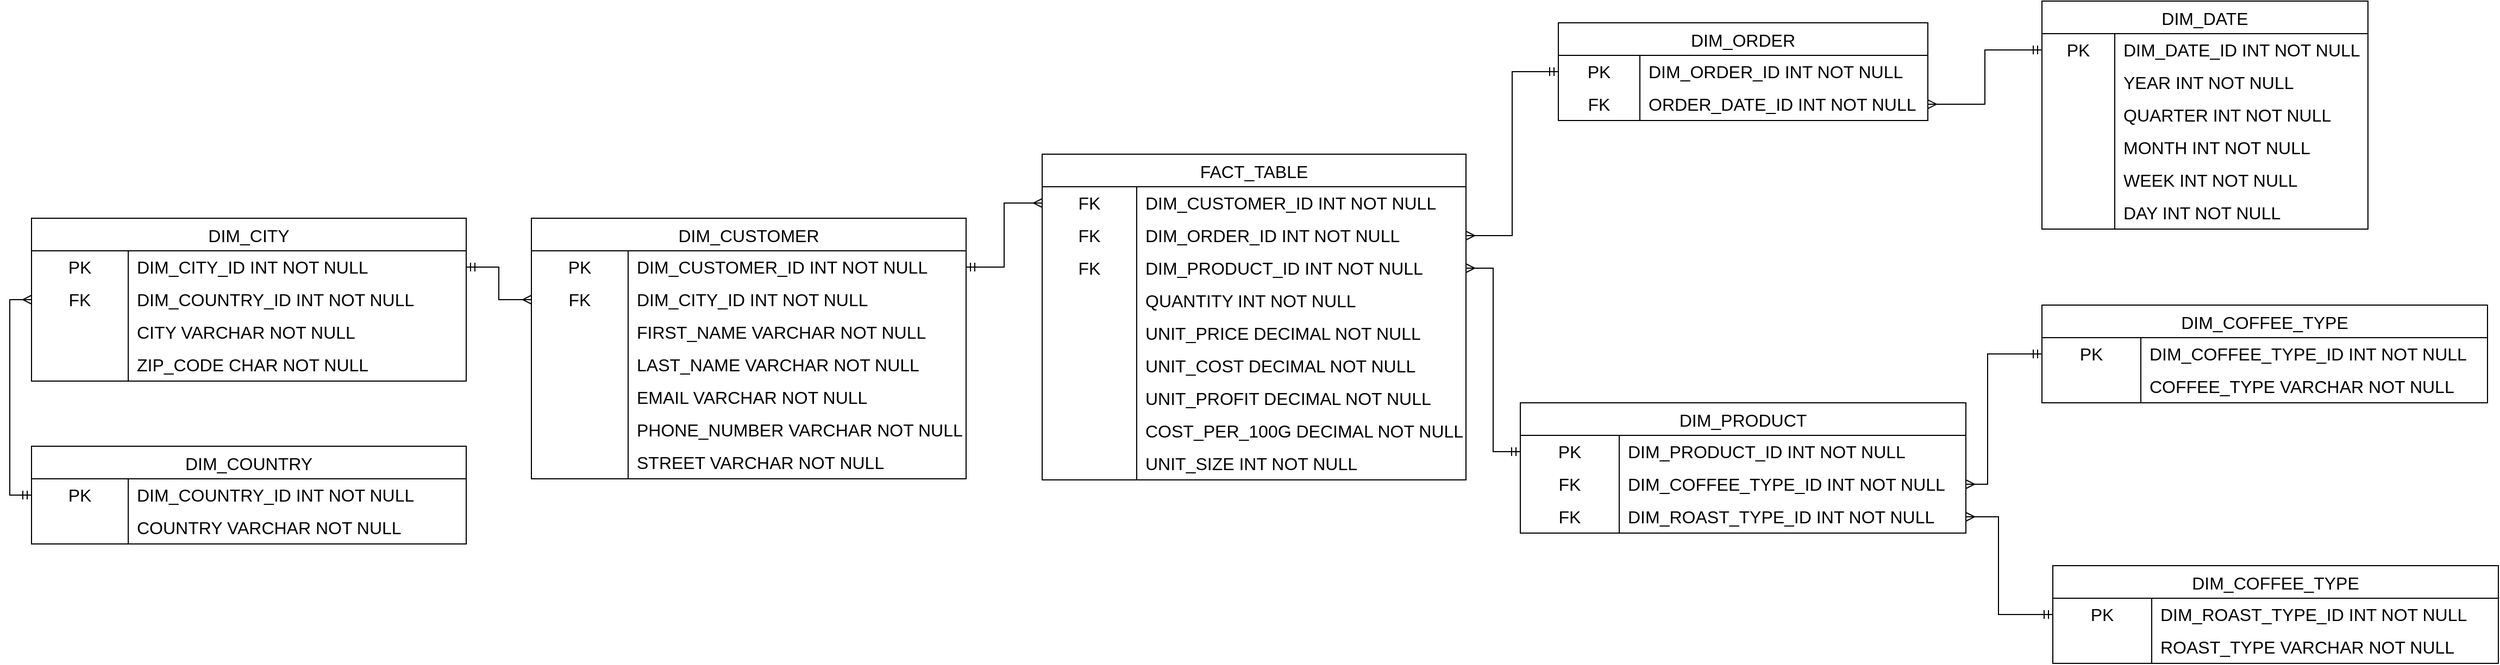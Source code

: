 <mxfile version="26.0.16">
  <diagram id="R2lEEEUBdFMjLlhIrx00" name="Page-1">
    <mxGraphModel dx="2876" dy="1171" grid="1" gridSize="10" guides="1" tooltips="1" connect="1" arrows="1" fold="1" page="1" pageScale="1" pageWidth="850" pageHeight="1100" math="0" shadow="0" extFonts="Permanent Marker^https://fonts.googleapis.com/css?family=Permanent+Marker">
      <root>
        <mxCell id="0" />
        <mxCell id="1" parent="0" />
        <mxCell id="qJ_-mEPs5X0DL_JbNhQ2-5" value="DIM_CUSTOMER" style="shape=table;startSize=30;container=1;collapsible=0;childLayout=tableLayout;fixedRows=1;rowLines=0;fontStyle=0;strokeColor=default;fontSize=16;" vertex="1" parent="1">
          <mxGeometry x="210" y="260" width="400" height="240" as="geometry" />
        </mxCell>
        <mxCell id="qJ_-mEPs5X0DL_JbNhQ2-6" value="" style="shape=tableRow;horizontal=0;startSize=0;swimlaneHead=0;swimlaneBody=0;top=0;left=0;bottom=0;right=0;collapsible=0;dropTarget=0;fillColor=none;points=[[0,0.5],[1,0.5]];portConstraint=eastwest;strokeColor=inherit;fontSize=16;" vertex="1" parent="qJ_-mEPs5X0DL_JbNhQ2-5">
          <mxGeometry y="30" width="400" height="30" as="geometry" />
        </mxCell>
        <mxCell id="qJ_-mEPs5X0DL_JbNhQ2-7" value="PK" style="shape=partialRectangle;html=1;whiteSpace=wrap;connectable=0;fillColor=none;top=0;left=0;bottom=0;right=0;overflow=hidden;pointerEvents=1;strokeColor=inherit;fontSize=16;" vertex="1" parent="qJ_-mEPs5X0DL_JbNhQ2-6">
          <mxGeometry width="89" height="30" as="geometry">
            <mxRectangle width="89" height="30" as="alternateBounds" />
          </mxGeometry>
        </mxCell>
        <mxCell id="qJ_-mEPs5X0DL_JbNhQ2-8" value="DIM_CUSTOMER_ID INT NOT NULL" style="shape=partialRectangle;html=1;whiteSpace=wrap;connectable=0;fillColor=none;top=0;left=0;bottom=0;right=0;align=left;spacingLeft=6;overflow=hidden;strokeColor=inherit;fontSize=16;" vertex="1" parent="qJ_-mEPs5X0DL_JbNhQ2-6">
          <mxGeometry x="89" width="311" height="30" as="geometry">
            <mxRectangle width="311" height="30" as="alternateBounds" />
          </mxGeometry>
        </mxCell>
        <mxCell id="qJ_-mEPs5X0DL_JbNhQ2-224" value="" style="shape=tableRow;horizontal=0;startSize=0;swimlaneHead=0;swimlaneBody=0;top=0;left=0;bottom=0;right=0;collapsible=0;dropTarget=0;fillColor=none;points=[[0,0.5],[1,0.5]];portConstraint=eastwest;strokeColor=inherit;fontSize=16;" vertex="1" parent="qJ_-mEPs5X0DL_JbNhQ2-5">
          <mxGeometry y="60" width="400" height="30" as="geometry" />
        </mxCell>
        <mxCell id="qJ_-mEPs5X0DL_JbNhQ2-225" value="FK" style="shape=partialRectangle;html=1;whiteSpace=wrap;connectable=0;fillColor=none;top=0;left=0;bottom=0;right=0;overflow=hidden;pointerEvents=1;strokeColor=inherit;fontSize=16;" vertex="1" parent="qJ_-mEPs5X0DL_JbNhQ2-224">
          <mxGeometry width="89" height="30" as="geometry">
            <mxRectangle width="89" height="30" as="alternateBounds" />
          </mxGeometry>
        </mxCell>
        <mxCell id="qJ_-mEPs5X0DL_JbNhQ2-226" value="DIM_CITY_ID INT NOT NULL" style="shape=partialRectangle;html=1;whiteSpace=wrap;connectable=0;fillColor=none;top=0;left=0;bottom=0;right=0;align=left;spacingLeft=6;overflow=hidden;strokeColor=inherit;fontSize=16;" vertex="1" parent="qJ_-mEPs5X0DL_JbNhQ2-224">
          <mxGeometry x="89" width="311" height="30" as="geometry">
            <mxRectangle width="311" height="30" as="alternateBounds" />
          </mxGeometry>
        </mxCell>
        <mxCell id="qJ_-mEPs5X0DL_JbNhQ2-9" value="" style="shape=tableRow;horizontal=0;startSize=0;swimlaneHead=0;swimlaneBody=0;top=0;left=0;bottom=0;right=0;collapsible=0;dropTarget=0;fillColor=none;points=[[0,0.5],[1,0.5]];portConstraint=eastwest;strokeColor=inherit;fontSize=16;" vertex="1" parent="qJ_-mEPs5X0DL_JbNhQ2-5">
          <mxGeometry y="90" width="400" height="30" as="geometry" />
        </mxCell>
        <mxCell id="qJ_-mEPs5X0DL_JbNhQ2-10" value="" style="shape=partialRectangle;html=1;whiteSpace=wrap;connectable=0;fillColor=none;top=0;left=0;bottom=0;right=0;overflow=hidden;strokeColor=inherit;fontSize=16;" vertex="1" parent="qJ_-mEPs5X0DL_JbNhQ2-9">
          <mxGeometry width="89" height="30" as="geometry">
            <mxRectangle width="89" height="30" as="alternateBounds" />
          </mxGeometry>
        </mxCell>
        <mxCell id="qJ_-mEPs5X0DL_JbNhQ2-11" value="FIRST_NAME VARCHAR NOT NULL" style="shape=partialRectangle;html=1;whiteSpace=wrap;connectable=0;fillColor=none;top=0;left=0;bottom=0;right=0;align=left;spacingLeft=6;overflow=hidden;strokeColor=inherit;fontSize=16;" vertex="1" parent="qJ_-mEPs5X0DL_JbNhQ2-9">
          <mxGeometry x="89" width="311" height="30" as="geometry">
            <mxRectangle width="311" height="30" as="alternateBounds" />
          </mxGeometry>
        </mxCell>
        <mxCell id="qJ_-mEPs5X0DL_JbNhQ2-12" value="" style="shape=tableRow;horizontal=0;startSize=0;swimlaneHead=0;swimlaneBody=0;top=0;left=0;bottom=0;right=0;collapsible=0;dropTarget=0;fillColor=none;points=[[0,0.5],[1,0.5]];portConstraint=eastwest;strokeColor=inherit;fontSize=16;" vertex="1" parent="qJ_-mEPs5X0DL_JbNhQ2-5">
          <mxGeometry y="120" width="400" height="30" as="geometry" />
        </mxCell>
        <mxCell id="qJ_-mEPs5X0DL_JbNhQ2-13" value="" style="shape=partialRectangle;html=1;whiteSpace=wrap;connectable=0;fillColor=none;top=0;left=0;bottom=0;right=0;overflow=hidden;strokeColor=inherit;fontSize=16;" vertex="1" parent="qJ_-mEPs5X0DL_JbNhQ2-12">
          <mxGeometry width="89" height="30" as="geometry">
            <mxRectangle width="89" height="30" as="alternateBounds" />
          </mxGeometry>
        </mxCell>
        <mxCell id="qJ_-mEPs5X0DL_JbNhQ2-14" value="LAST_NAME VARCHAR NOT NULL" style="shape=partialRectangle;html=1;whiteSpace=wrap;connectable=0;fillColor=none;top=0;left=0;bottom=0;right=0;align=left;spacingLeft=6;overflow=hidden;strokeColor=inherit;fontSize=16;" vertex="1" parent="qJ_-mEPs5X0DL_JbNhQ2-12">
          <mxGeometry x="89" width="311" height="30" as="geometry">
            <mxRectangle width="311" height="30" as="alternateBounds" />
          </mxGeometry>
        </mxCell>
        <mxCell id="qJ_-mEPs5X0DL_JbNhQ2-64" value="" style="shape=tableRow;horizontal=0;startSize=0;swimlaneHead=0;swimlaneBody=0;top=0;left=0;bottom=0;right=0;collapsible=0;dropTarget=0;fillColor=none;points=[[0,0.5],[1,0.5]];portConstraint=eastwest;strokeColor=inherit;fontSize=16;" vertex="1" parent="qJ_-mEPs5X0DL_JbNhQ2-5">
          <mxGeometry y="150" width="400" height="30" as="geometry" />
        </mxCell>
        <mxCell id="qJ_-mEPs5X0DL_JbNhQ2-65" value="" style="shape=partialRectangle;html=1;whiteSpace=wrap;connectable=0;fillColor=none;top=0;left=0;bottom=0;right=0;overflow=hidden;strokeColor=inherit;fontSize=16;" vertex="1" parent="qJ_-mEPs5X0DL_JbNhQ2-64">
          <mxGeometry width="89" height="30" as="geometry">
            <mxRectangle width="89" height="30" as="alternateBounds" />
          </mxGeometry>
        </mxCell>
        <mxCell id="qJ_-mEPs5X0DL_JbNhQ2-66" value="EMAIL VARCHAR NOT NULL" style="shape=partialRectangle;html=1;whiteSpace=wrap;connectable=0;fillColor=none;top=0;left=0;bottom=0;right=0;align=left;spacingLeft=6;overflow=hidden;strokeColor=inherit;fontSize=16;" vertex="1" parent="qJ_-mEPs5X0DL_JbNhQ2-64">
          <mxGeometry x="89" width="311" height="30" as="geometry">
            <mxRectangle width="311" height="30" as="alternateBounds" />
          </mxGeometry>
        </mxCell>
        <mxCell id="qJ_-mEPs5X0DL_JbNhQ2-67" value="" style="shape=tableRow;horizontal=0;startSize=0;swimlaneHead=0;swimlaneBody=0;top=0;left=0;bottom=0;right=0;collapsible=0;dropTarget=0;fillColor=none;points=[[0,0.5],[1,0.5]];portConstraint=eastwest;strokeColor=inherit;fontSize=16;" vertex="1" parent="qJ_-mEPs5X0DL_JbNhQ2-5">
          <mxGeometry y="180" width="400" height="30" as="geometry" />
        </mxCell>
        <mxCell id="qJ_-mEPs5X0DL_JbNhQ2-68" value="" style="shape=partialRectangle;html=1;whiteSpace=wrap;connectable=0;fillColor=none;top=0;left=0;bottom=0;right=0;overflow=hidden;strokeColor=inherit;fontSize=16;" vertex="1" parent="qJ_-mEPs5X0DL_JbNhQ2-67">
          <mxGeometry width="89" height="30" as="geometry">
            <mxRectangle width="89" height="30" as="alternateBounds" />
          </mxGeometry>
        </mxCell>
        <mxCell id="qJ_-mEPs5X0DL_JbNhQ2-69" value="PHONE_NUMBER VARCHAR NOT NULL" style="shape=partialRectangle;html=1;whiteSpace=wrap;connectable=0;fillColor=none;top=0;left=0;bottom=0;right=0;align=left;spacingLeft=6;overflow=hidden;strokeColor=inherit;fontSize=16;" vertex="1" parent="qJ_-mEPs5X0DL_JbNhQ2-67">
          <mxGeometry x="89" width="311" height="30" as="geometry">
            <mxRectangle width="311" height="30" as="alternateBounds" />
          </mxGeometry>
        </mxCell>
        <mxCell id="qJ_-mEPs5X0DL_JbNhQ2-70" value="" style="shape=tableRow;horizontal=0;startSize=0;swimlaneHead=0;swimlaneBody=0;top=0;left=0;bottom=0;right=0;collapsible=0;dropTarget=0;fillColor=none;points=[[0,0.5],[1,0.5]];portConstraint=eastwest;strokeColor=inherit;fontSize=16;" vertex="1" parent="qJ_-mEPs5X0DL_JbNhQ2-5">
          <mxGeometry y="210" width="400" height="30" as="geometry" />
        </mxCell>
        <mxCell id="qJ_-mEPs5X0DL_JbNhQ2-71" value="" style="shape=partialRectangle;html=1;whiteSpace=wrap;connectable=0;fillColor=none;top=0;left=0;bottom=0;right=0;overflow=hidden;strokeColor=inherit;fontSize=16;" vertex="1" parent="qJ_-mEPs5X0DL_JbNhQ2-70">
          <mxGeometry width="89" height="30" as="geometry">
            <mxRectangle width="89" height="30" as="alternateBounds" />
          </mxGeometry>
        </mxCell>
        <mxCell id="qJ_-mEPs5X0DL_JbNhQ2-72" value="STREET VARCHAR NOT NULL" style="shape=partialRectangle;html=1;whiteSpace=wrap;connectable=0;fillColor=none;top=0;left=0;bottom=0;right=0;align=left;spacingLeft=6;overflow=hidden;strokeColor=inherit;fontSize=16;" vertex="1" parent="qJ_-mEPs5X0DL_JbNhQ2-70">
          <mxGeometry x="89" width="311" height="30" as="geometry">
            <mxRectangle width="311" height="30" as="alternateBounds" />
          </mxGeometry>
        </mxCell>
        <mxCell id="qJ_-mEPs5X0DL_JbNhQ2-15" value="DIM_DATE" style="shape=table;startSize=30;container=1;collapsible=0;childLayout=tableLayout;fixedRows=1;rowLines=0;fontStyle=0;strokeColor=default;fontSize=16;" vertex="1" parent="1">
          <mxGeometry x="1600" y="60" width="300" height="210" as="geometry" />
        </mxCell>
        <mxCell id="qJ_-mEPs5X0DL_JbNhQ2-16" value="" style="shape=tableRow;horizontal=0;startSize=0;swimlaneHead=0;swimlaneBody=0;top=0;left=0;bottom=0;right=0;collapsible=0;dropTarget=0;fillColor=none;points=[[0,0.5],[1,0.5]];portConstraint=eastwest;strokeColor=inherit;fontSize=16;" vertex="1" parent="qJ_-mEPs5X0DL_JbNhQ2-15">
          <mxGeometry y="30" width="300" height="30" as="geometry" />
        </mxCell>
        <mxCell id="qJ_-mEPs5X0DL_JbNhQ2-17" value="PK" style="shape=partialRectangle;html=1;whiteSpace=wrap;connectable=0;fillColor=none;top=0;left=0;bottom=0;right=0;overflow=hidden;pointerEvents=1;strokeColor=inherit;fontSize=16;" vertex="1" parent="qJ_-mEPs5X0DL_JbNhQ2-16">
          <mxGeometry width="67" height="30" as="geometry">
            <mxRectangle width="67" height="30" as="alternateBounds" />
          </mxGeometry>
        </mxCell>
        <mxCell id="qJ_-mEPs5X0DL_JbNhQ2-18" value="DIM_DATE_ID INT NOT NULL" style="shape=partialRectangle;html=1;whiteSpace=wrap;connectable=0;fillColor=none;top=0;left=0;bottom=0;right=0;align=left;spacingLeft=6;overflow=hidden;strokeColor=inherit;fontSize=16;" vertex="1" parent="qJ_-mEPs5X0DL_JbNhQ2-16">
          <mxGeometry x="67" width="233" height="30" as="geometry">
            <mxRectangle width="233" height="30" as="alternateBounds" />
          </mxGeometry>
        </mxCell>
        <mxCell id="qJ_-mEPs5X0DL_JbNhQ2-19" value="" style="shape=tableRow;horizontal=0;startSize=0;swimlaneHead=0;swimlaneBody=0;top=0;left=0;bottom=0;right=0;collapsible=0;dropTarget=0;fillColor=none;points=[[0,0.5],[1,0.5]];portConstraint=eastwest;strokeColor=inherit;fontSize=16;" vertex="1" parent="qJ_-mEPs5X0DL_JbNhQ2-15">
          <mxGeometry y="60" width="300" height="30" as="geometry" />
        </mxCell>
        <mxCell id="qJ_-mEPs5X0DL_JbNhQ2-20" value="" style="shape=partialRectangle;html=1;whiteSpace=wrap;connectable=0;fillColor=none;top=0;left=0;bottom=0;right=0;overflow=hidden;strokeColor=inherit;fontSize=16;" vertex="1" parent="qJ_-mEPs5X0DL_JbNhQ2-19">
          <mxGeometry width="67" height="30" as="geometry">
            <mxRectangle width="67" height="30" as="alternateBounds" />
          </mxGeometry>
        </mxCell>
        <mxCell id="qJ_-mEPs5X0DL_JbNhQ2-21" value="YEAR INT NOT NULL" style="shape=partialRectangle;html=1;whiteSpace=wrap;connectable=0;fillColor=none;top=0;left=0;bottom=0;right=0;align=left;spacingLeft=6;overflow=hidden;strokeColor=inherit;fontSize=16;" vertex="1" parent="qJ_-mEPs5X0DL_JbNhQ2-19">
          <mxGeometry x="67" width="233" height="30" as="geometry">
            <mxRectangle width="233" height="30" as="alternateBounds" />
          </mxGeometry>
        </mxCell>
        <mxCell id="qJ_-mEPs5X0DL_JbNhQ2-22" value="" style="shape=tableRow;horizontal=0;startSize=0;swimlaneHead=0;swimlaneBody=0;top=0;left=0;bottom=0;right=0;collapsible=0;dropTarget=0;fillColor=none;points=[[0,0.5],[1,0.5]];portConstraint=eastwest;strokeColor=inherit;fontSize=16;" vertex="1" parent="qJ_-mEPs5X0DL_JbNhQ2-15">
          <mxGeometry y="90" width="300" height="30" as="geometry" />
        </mxCell>
        <mxCell id="qJ_-mEPs5X0DL_JbNhQ2-23" value="" style="shape=partialRectangle;html=1;whiteSpace=wrap;connectable=0;fillColor=none;top=0;left=0;bottom=0;right=0;overflow=hidden;strokeColor=inherit;fontSize=16;" vertex="1" parent="qJ_-mEPs5X0DL_JbNhQ2-22">
          <mxGeometry width="67" height="30" as="geometry">
            <mxRectangle width="67" height="30" as="alternateBounds" />
          </mxGeometry>
        </mxCell>
        <mxCell id="qJ_-mEPs5X0DL_JbNhQ2-24" value="QUARTER INT NOT NULL" style="shape=partialRectangle;html=1;whiteSpace=wrap;connectable=0;fillColor=none;top=0;left=0;bottom=0;right=0;align=left;spacingLeft=6;overflow=hidden;strokeColor=inherit;fontSize=16;" vertex="1" parent="qJ_-mEPs5X0DL_JbNhQ2-22">
          <mxGeometry x="67" width="233" height="30" as="geometry">
            <mxRectangle width="233" height="30" as="alternateBounds" />
          </mxGeometry>
        </mxCell>
        <mxCell id="qJ_-mEPs5X0DL_JbNhQ2-55" value="" style="shape=tableRow;horizontal=0;startSize=0;swimlaneHead=0;swimlaneBody=0;top=0;left=0;bottom=0;right=0;collapsible=0;dropTarget=0;fillColor=none;points=[[0,0.5],[1,0.5]];portConstraint=eastwest;strokeColor=inherit;fontSize=16;" vertex="1" parent="qJ_-mEPs5X0DL_JbNhQ2-15">
          <mxGeometry y="120" width="300" height="30" as="geometry" />
        </mxCell>
        <mxCell id="qJ_-mEPs5X0DL_JbNhQ2-56" value="" style="shape=partialRectangle;html=1;whiteSpace=wrap;connectable=0;fillColor=none;top=0;left=0;bottom=0;right=0;overflow=hidden;strokeColor=inherit;fontSize=16;" vertex="1" parent="qJ_-mEPs5X0DL_JbNhQ2-55">
          <mxGeometry width="67" height="30" as="geometry">
            <mxRectangle width="67" height="30" as="alternateBounds" />
          </mxGeometry>
        </mxCell>
        <mxCell id="qJ_-mEPs5X0DL_JbNhQ2-57" value="MONTH INT NOT NULL" style="shape=partialRectangle;html=1;whiteSpace=wrap;connectable=0;fillColor=none;top=0;left=0;bottom=0;right=0;align=left;spacingLeft=6;overflow=hidden;strokeColor=inherit;fontSize=16;" vertex="1" parent="qJ_-mEPs5X0DL_JbNhQ2-55">
          <mxGeometry x="67" width="233" height="30" as="geometry">
            <mxRectangle width="233" height="30" as="alternateBounds" />
          </mxGeometry>
        </mxCell>
        <mxCell id="qJ_-mEPs5X0DL_JbNhQ2-58" value="" style="shape=tableRow;horizontal=0;startSize=0;swimlaneHead=0;swimlaneBody=0;top=0;left=0;bottom=0;right=0;collapsible=0;dropTarget=0;fillColor=none;points=[[0,0.5],[1,0.5]];portConstraint=eastwest;strokeColor=inherit;fontSize=16;" vertex="1" parent="qJ_-mEPs5X0DL_JbNhQ2-15">
          <mxGeometry y="150" width="300" height="30" as="geometry" />
        </mxCell>
        <mxCell id="qJ_-mEPs5X0DL_JbNhQ2-59" value="" style="shape=partialRectangle;html=1;whiteSpace=wrap;connectable=0;fillColor=none;top=0;left=0;bottom=0;right=0;overflow=hidden;strokeColor=inherit;fontSize=16;" vertex="1" parent="qJ_-mEPs5X0DL_JbNhQ2-58">
          <mxGeometry width="67" height="30" as="geometry">
            <mxRectangle width="67" height="30" as="alternateBounds" />
          </mxGeometry>
        </mxCell>
        <mxCell id="qJ_-mEPs5X0DL_JbNhQ2-60" value="WEEK INT NOT NULL" style="shape=partialRectangle;html=1;whiteSpace=wrap;connectable=0;fillColor=none;top=0;left=0;bottom=0;right=0;align=left;spacingLeft=6;overflow=hidden;strokeColor=inherit;fontSize=16;" vertex="1" parent="qJ_-mEPs5X0DL_JbNhQ2-58">
          <mxGeometry x="67" width="233" height="30" as="geometry">
            <mxRectangle width="233" height="30" as="alternateBounds" />
          </mxGeometry>
        </mxCell>
        <mxCell id="qJ_-mEPs5X0DL_JbNhQ2-61" value="" style="shape=tableRow;horizontal=0;startSize=0;swimlaneHead=0;swimlaneBody=0;top=0;left=0;bottom=0;right=0;collapsible=0;dropTarget=0;fillColor=none;points=[[0,0.5],[1,0.5]];portConstraint=eastwest;strokeColor=inherit;fontSize=16;" vertex="1" parent="qJ_-mEPs5X0DL_JbNhQ2-15">
          <mxGeometry y="180" width="300" height="30" as="geometry" />
        </mxCell>
        <mxCell id="qJ_-mEPs5X0DL_JbNhQ2-62" value="" style="shape=partialRectangle;html=1;whiteSpace=wrap;connectable=0;fillColor=none;top=0;left=0;bottom=0;right=0;overflow=hidden;strokeColor=inherit;fontSize=16;" vertex="1" parent="qJ_-mEPs5X0DL_JbNhQ2-61">
          <mxGeometry width="67" height="30" as="geometry">
            <mxRectangle width="67" height="30" as="alternateBounds" />
          </mxGeometry>
        </mxCell>
        <mxCell id="qJ_-mEPs5X0DL_JbNhQ2-63" value="DAY INT NOT NULL" style="shape=partialRectangle;html=1;whiteSpace=wrap;connectable=0;fillColor=none;top=0;left=0;bottom=0;right=0;align=left;spacingLeft=6;overflow=hidden;strokeColor=inherit;fontSize=16;" vertex="1" parent="qJ_-mEPs5X0DL_JbNhQ2-61">
          <mxGeometry x="67" width="233" height="30" as="geometry">
            <mxRectangle width="233" height="30" as="alternateBounds" />
          </mxGeometry>
        </mxCell>
        <mxCell id="qJ_-mEPs5X0DL_JbNhQ2-25" value="FACT_TABLE" style="shape=table;startSize=30;container=1;collapsible=0;childLayout=tableLayout;fixedRows=1;rowLines=0;fontStyle=0;strokeColor=default;fontSize=16;" vertex="1" parent="1">
          <mxGeometry x="680" y="201" width="390" height="300" as="geometry" />
        </mxCell>
        <mxCell id="qJ_-mEPs5X0DL_JbNhQ2-117" value="" style="shape=tableRow;horizontal=0;startSize=0;swimlaneHead=0;swimlaneBody=0;top=0;left=0;bottom=0;right=0;collapsible=0;dropTarget=0;fillColor=none;points=[[0,0.5],[1,0.5]];portConstraint=eastwest;strokeColor=inherit;fontSize=16;" vertex="1" parent="qJ_-mEPs5X0DL_JbNhQ2-25">
          <mxGeometry y="30" width="390" height="30" as="geometry" />
        </mxCell>
        <mxCell id="qJ_-mEPs5X0DL_JbNhQ2-118" value="FK" style="shape=partialRectangle;html=1;whiteSpace=wrap;connectable=0;fillColor=none;top=0;left=0;bottom=0;right=0;overflow=hidden;strokeColor=inherit;fontSize=16;" vertex="1" parent="qJ_-mEPs5X0DL_JbNhQ2-117">
          <mxGeometry width="87" height="30" as="geometry">
            <mxRectangle width="87" height="30" as="alternateBounds" />
          </mxGeometry>
        </mxCell>
        <mxCell id="qJ_-mEPs5X0DL_JbNhQ2-119" value="DIM_CUSTOMER_ID&lt;span style=&quot;background-color: transparent; color: light-dark(rgb(0, 0, 0), rgb(255, 255, 255));&quot;&gt;&amp;nbsp;INT NOT NULL&lt;/span&gt;" style="shape=partialRectangle;html=1;whiteSpace=wrap;connectable=0;fillColor=none;top=0;left=0;bottom=0;right=0;align=left;spacingLeft=6;overflow=hidden;strokeColor=inherit;fontSize=16;" vertex="1" parent="qJ_-mEPs5X0DL_JbNhQ2-117">
          <mxGeometry x="87" width="303" height="30" as="geometry">
            <mxRectangle width="303" height="30" as="alternateBounds" />
          </mxGeometry>
        </mxCell>
        <mxCell id="qJ_-mEPs5X0DL_JbNhQ2-113" value="" style="shape=tableRow;horizontal=0;startSize=0;swimlaneHead=0;swimlaneBody=0;top=0;left=0;bottom=0;right=0;collapsible=0;dropTarget=0;fillColor=none;points=[[0,0.5],[1,0.5]];portConstraint=eastwest;strokeColor=inherit;fontSize=16;" vertex="1" parent="qJ_-mEPs5X0DL_JbNhQ2-25">
          <mxGeometry y="60" width="390" height="30" as="geometry" />
        </mxCell>
        <mxCell id="qJ_-mEPs5X0DL_JbNhQ2-114" value="FK" style="shape=partialRectangle;html=1;whiteSpace=wrap;connectable=0;fillColor=none;top=0;left=0;bottom=0;right=0;overflow=hidden;pointerEvents=1;strokeColor=inherit;fontSize=16;" vertex="1" parent="qJ_-mEPs5X0DL_JbNhQ2-113">
          <mxGeometry width="87" height="30" as="geometry">
            <mxRectangle width="87" height="30" as="alternateBounds" />
          </mxGeometry>
        </mxCell>
        <mxCell id="qJ_-mEPs5X0DL_JbNhQ2-115" value="DIM_ORDER_ID INT NOT NULL" style="shape=partialRectangle;html=1;whiteSpace=wrap;connectable=0;fillColor=none;top=0;left=0;bottom=0;right=0;align=left;spacingLeft=6;overflow=hidden;strokeColor=inherit;fontSize=16;" vertex="1" parent="qJ_-mEPs5X0DL_JbNhQ2-113">
          <mxGeometry x="87" width="303" height="30" as="geometry">
            <mxRectangle width="303" height="30" as="alternateBounds" />
          </mxGeometry>
        </mxCell>
        <mxCell id="qJ_-mEPs5X0DL_JbNhQ2-29" value="" style="shape=tableRow;horizontal=0;startSize=0;swimlaneHead=0;swimlaneBody=0;top=0;left=0;bottom=0;right=0;collapsible=0;dropTarget=0;fillColor=none;points=[[0,0.5],[1,0.5]];portConstraint=eastwest;strokeColor=inherit;fontSize=16;" vertex="1" parent="qJ_-mEPs5X0DL_JbNhQ2-25">
          <mxGeometry y="90" width="390" height="30" as="geometry" />
        </mxCell>
        <mxCell id="qJ_-mEPs5X0DL_JbNhQ2-30" value="FK" style="shape=partialRectangle;html=1;whiteSpace=wrap;connectable=0;fillColor=none;top=0;left=0;bottom=0;right=0;overflow=hidden;strokeColor=inherit;fontSize=16;" vertex="1" parent="qJ_-mEPs5X0DL_JbNhQ2-29">
          <mxGeometry width="87" height="30" as="geometry">
            <mxRectangle width="87" height="30" as="alternateBounds" />
          </mxGeometry>
        </mxCell>
        <mxCell id="qJ_-mEPs5X0DL_JbNhQ2-31" value="DIM_PRODUCT_ID INT NOT NULL" style="shape=partialRectangle;html=1;whiteSpace=wrap;connectable=0;fillColor=none;top=0;left=0;bottom=0;right=0;align=left;spacingLeft=6;overflow=hidden;strokeColor=inherit;fontSize=16;" vertex="1" parent="qJ_-mEPs5X0DL_JbNhQ2-29">
          <mxGeometry x="87" width="303" height="30" as="geometry">
            <mxRectangle width="303" height="30" as="alternateBounds" />
          </mxGeometry>
        </mxCell>
        <mxCell id="qJ_-mEPs5X0DL_JbNhQ2-32" value="" style="shape=tableRow;horizontal=0;startSize=0;swimlaneHead=0;swimlaneBody=0;top=0;left=0;bottom=0;right=0;collapsible=0;dropTarget=0;fillColor=none;points=[[0,0.5],[1,0.5]];portConstraint=eastwest;strokeColor=inherit;fontSize=16;" vertex="1" parent="qJ_-mEPs5X0DL_JbNhQ2-25">
          <mxGeometry y="120" width="390" height="30" as="geometry" />
        </mxCell>
        <mxCell id="qJ_-mEPs5X0DL_JbNhQ2-33" value="" style="shape=partialRectangle;html=1;whiteSpace=wrap;connectable=0;fillColor=none;top=0;left=0;bottom=0;right=0;overflow=hidden;strokeColor=inherit;fontSize=16;" vertex="1" parent="qJ_-mEPs5X0DL_JbNhQ2-32">
          <mxGeometry width="87" height="30" as="geometry">
            <mxRectangle width="87" height="30" as="alternateBounds" />
          </mxGeometry>
        </mxCell>
        <mxCell id="qJ_-mEPs5X0DL_JbNhQ2-34" value="QUANTITY INT NOT NULL" style="shape=partialRectangle;html=1;whiteSpace=wrap;connectable=0;fillColor=none;top=0;left=0;bottom=0;right=0;align=left;spacingLeft=6;overflow=hidden;strokeColor=inherit;fontSize=16;" vertex="1" parent="qJ_-mEPs5X0DL_JbNhQ2-32">
          <mxGeometry x="87" width="303" height="30" as="geometry">
            <mxRectangle width="303" height="30" as="alternateBounds" />
          </mxGeometry>
        </mxCell>
        <mxCell id="qJ_-mEPs5X0DL_JbNhQ2-142" value="" style="shape=tableRow;horizontal=0;startSize=0;swimlaneHead=0;swimlaneBody=0;top=0;left=0;bottom=0;right=0;collapsible=0;dropTarget=0;fillColor=none;points=[[0,0.5],[1,0.5]];portConstraint=eastwest;strokeColor=inherit;fontSize=16;" vertex="1" parent="qJ_-mEPs5X0DL_JbNhQ2-25">
          <mxGeometry y="150" width="390" height="30" as="geometry" />
        </mxCell>
        <mxCell id="qJ_-mEPs5X0DL_JbNhQ2-143" value="" style="shape=partialRectangle;html=1;whiteSpace=wrap;connectable=0;fillColor=none;top=0;left=0;bottom=0;right=0;overflow=hidden;strokeColor=inherit;fontSize=16;" vertex="1" parent="qJ_-mEPs5X0DL_JbNhQ2-142">
          <mxGeometry width="87" height="30" as="geometry">
            <mxRectangle width="87" height="30" as="alternateBounds" />
          </mxGeometry>
        </mxCell>
        <mxCell id="qJ_-mEPs5X0DL_JbNhQ2-144" value="UNIT_PRICE DECIMAL NOT NULL" style="shape=partialRectangle;html=1;whiteSpace=wrap;connectable=0;fillColor=none;top=0;left=0;bottom=0;right=0;align=left;spacingLeft=6;overflow=hidden;strokeColor=inherit;fontSize=16;" vertex="1" parent="qJ_-mEPs5X0DL_JbNhQ2-142">
          <mxGeometry x="87" width="303" height="30" as="geometry">
            <mxRectangle width="303" height="30" as="alternateBounds" />
          </mxGeometry>
        </mxCell>
        <mxCell id="qJ_-mEPs5X0DL_JbNhQ2-230" value="" style="shape=tableRow;horizontal=0;startSize=0;swimlaneHead=0;swimlaneBody=0;top=0;left=0;bottom=0;right=0;collapsible=0;dropTarget=0;fillColor=none;points=[[0,0.5],[1,0.5]];portConstraint=eastwest;strokeColor=inherit;fontSize=16;" vertex="1" parent="qJ_-mEPs5X0DL_JbNhQ2-25">
          <mxGeometry y="180" width="390" height="30" as="geometry" />
        </mxCell>
        <mxCell id="qJ_-mEPs5X0DL_JbNhQ2-231" value="" style="shape=partialRectangle;html=1;whiteSpace=wrap;connectable=0;fillColor=none;top=0;left=0;bottom=0;right=0;overflow=hidden;strokeColor=inherit;fontSize=16;" vertex="1" parent="qJ_-mEPs5X0DL_JbNhQ2-230">
          <mxGeometry width="87" height="30" as="geometry">
            <mxRectangle width="87" height="30" as="alternateBounds" />
          </mxGeometry>
        </mxCell>
        <mxCell id="qJ_-mEPs5X0DL_JbNhQ2-232" value="UNIT_COST DECIMAL NOT NULL" style="shape=partialRectangle;html=1;whiteSpace=wrap;connectable=0;fillColor=none;top=0;left=0;bottom=0;right=0;align=left;spacingLeft=6;overflow=hidden;strokeColor=inherit;fontSize=16;" vertex="1" parent="qJ_-mEPs5X0DL_JbNhQ2-230">
          <mxGeometry x="87" width="303" height="30" as="geometry">
            <mxRectangle width="303" height="30" as="alternateBounds" />
          </mxGeometry>
        </mxCell>
        <mxCell id="qJ_-mEPs5X0DL_JbNhQ2-94" value="" style="shape=tableRow;horizontal=0;startSize=0;swimlaneHead=0;swimlaneBody=0;top=0;left=0;bottom=0;right=0;collapsible=0;dropTarget=0;fillColor=none;points=[[0,0.5],[1,0.5]];portConstraint=eastwest;strokeColor=inherit;fontSize=16;" vertex="1" parent="qJ_-mEPs5X0DL_JbNhQ2-25">
          <mxGeometry y="210" width="390" height="30" as="geometry" />
        </mxCell>
        <mxCell id="qJ_-mEPs5X0DL_JbNhQ2-95" value="" style="shape=partialRectangle;html=1;whiteSpace=wrap;connectable=0;fillColor=none;top=0;left=0;bottom=0;right=0;overflow=hidden;strokeColor=inherit;fontSize=16;" vertex="1" parent="qJ_-mEPs5X0DL_JbNhQ2-94">
          <mxGeometry width="87" height="30" as="geometry">
            <mxRectangle width="87" height="30" as="alternateBounds" />
          </mxGeometry>
        </mxCell>
        <mxCell id="qJ_-mEPs5X0DL_JbNhQ2-96" value="UNIT_PROFIT DECIMAL NOT NULL" style="shape=partialRectangle;html=1;whiteSpace=wrap;connectable=0;fillColor=none;top=0;left=0;bottom=0;right=0;align=left;spacingLeft=6;overflow=hidden;strokeColor=inherit;fontSize=16;" vertex="1" parent="qJ_-mEPs5X0DL_JbNhQ2-94">
          <mxGeometry x="87" width="303" height="30" as="geometry">
            <mxRectangle width="303" height="30" as="alternateBounds" />
          </mxGeometry>
        </mxCell>
        <mxCell id="qJ_-mEPs5X0DL_JbNhQ2-145" value="" style="shape=tableRow;horizontal=0;startSize=0;swimlaneHead=0;swimlaneBody=0;top=0;left=0;bottom=0;right=0;collapsible=0;dropTarget=0;fillColor=none;points=[[0,0.5],[1,0.5]];portConstraint=eastwest;strokeColor=inherit;fontSize=16;" vertex="1" parent="qJ_-mEPs5X0DL_JbNhQ2-25">
          <mxGeometry y="240" width="390" height="30" as="geometry" />
        </mxCell>
        <mxCell id="qJ_-mEPs5X0DL_JbNhQ2-146" value="" style="shape=partialRectangle;html=1;whiteSpace=wrap;connectable=0;fillColor=none;top=0;left=0;bottom=0;right=0;overflow=hidden;strokeColor=inherit;fontSize=16;" vertex="1" parent="qJ_-mEPs5X0DL_JbNhQ2-145">
          <mxGeometry width="87" height="30" as="geometry">
            <mxRectangle width="87" height="30" as="alternateBounds" />
          </mxGeometry>
        </mxCell>
        <mxCell id="qJ_-mEPs5X0DL_JbNhQ2-147" value="COST_PER_100G DECIMAL NOT NULL" style="shape=partialRectangle;html=1;whiteSpace=wrap;connectable=0;fillColor=none;top=0;left=0;bottom=0;right=0;align=left;spacingLeft=6;overflow=hidden;strokeColor=inherit;fontSize=16;" vertex="1" parent="qJ_-mEPs5X0DL_JbNhQ2-145">
          <mxGeometry x="87" width="303" height="30" as="geometry">
            <mxRectangle width="303" height="30" as="alternateBounds" />
          </mxGeometry>
        </mxCell>
        <mxCell id="qJ_-mEPs5X0DL_JbNhQ2-227" value="" style="shape=tableRow;horizontal=0;startSize=0;swimlaneHead=0;swimlaneBody=0;top=0;left=0;bottom=0;right=0;collapsible=0;dropTarget=0;fillColor=none;points=[[0,0.5],[1,0.5]];portConstraint=eastwest;strokeColor=inherit;fontSize=16;" vertex="1" parent="qJ_-mEPs5X0DL_JbNhQ2-25">
          <mxGeometry y="270" width="390" height="30" as="geometry" />
        </mxCell>
        <mxCell id="qJ_-mEPs5X0DL_JbNhQ2-228" value="" style="shape=partialRectangle;html=1;whiteSpace=wrap;connectable=0;fillColor=none;top=0;left=0;bottom=0;right=0;overflow=hidden;strokeColor=inherit;fontSize=16;" vertex="1" parent="qJ_-mEPs5X0DL_JbNhQ2-227">
          <mxGeometry width="87" height="30" as="geometry">
            <mxRectangle width="87" height="30" as="alternateBounds" />
          </mxGeometry>
        </mxCell>
        <mxCell id="qJ_-mEPs5X0DL_JbNhQ2-229" value="UNIT_SIZE INT NOT NULL" style="shape=partialRectangle;html=1;whiteSpace=wrap;connectable=0;fillColor=none;top=0;left=0;bottom=0;right=0;align=left;spacingLeft=6;overflow=hidden;strokeColor=inherit;fontSize=16;" vertex="1" parent="qJ_-mEPs5X0DL_JbNhQ2-227">
          <mxGeometry x="87" width="303" height="30" as="geometry">
            <mxRectangle width="303" height="30" as="alternateBounds" />
          </mxGeometry>
        </mxCell>
        <mxCell id="qJ_-mEPs5X0DL_JbNhQ2-45" value="DIM_PRODUCT" style="shape=table;startSize=30;container=1;collapsible=0;childLayout=tableLayout;fixedRows=1;rowLines=0;fontStyle=0;strokeColor=default;fontSize=16;" vertex="1" parent="1">
          <mxGeometry x="1120" y="430" width="410" height="120" as="geometry" />
        </mxCell>
        <mxCell id="qJ_-mEPs5X0DL_JbNhQ2-46" value="" style="shape=tableRow;horizontal=0;startSize=0;swimlaneHead=0;swimlaneBody=0;top=0;left=0;bottom=0;right=0;collapsible=0;dropTarget=0;fillColor=none;points=[[0,0.5],[1,0.5]];portConstraint=eastwest;strokeColor=inherit;fontSize=16;" vertex="1" parent="qJ_-mEPs5X0DL_JbNhQ2-45">
          <mxGeometry y="30" width="410" height="30" as="geometry" />
        </mxCell>
        <mxCell id="qJ_-mEPs5X0DL_JbNhQ2-47" value="PK" style="shape=partialRectangle;html=1;whiteSpace=wrap;connectable=0;fillColor=none;top=0;left=0;bottom=0;right=0;overflow=hidden;pointerEvents=1;strokeColor=inherit;fontSize=16;" vertex="1" parent="qJ_-mEPs5X0DL_JbNhQ2-46">
          <mxGeometry width="91" height="30" as="geometry">
            <mxRectangle width="91" height="30" as="alternateBounds" />
          </mxGeometry>
        </mxCell>
        <mxCell id="qJ_-mEPs5X0DL_JbNhQ2-48" value="DIM_PRODUCT_ID INT NOT NULL" style="shape=partialRectangle;html=1;whiteSpace=wrap;connectable=0;fillColor=none;top=0;left=0;bottom=0;right=0;align=left;spacingLeft=6;overflow=hidden;strokeColor=inherit;fontSize=16;" vertex="1" parent="qJ_-mEPs5X0DL_JbNhQ2-46">
          <mxGeometry x="91" width="319" height="30" as="geometry">
            <mxRectangle width="319" height="30" as="alternateBounds" />
          </mxGeometry>
        </mxCell>
        <mxCell id="qJ_-mEPs5X0DL_JbNhQ2-120" value="" style="shape=tableRow;horizontal=0;startSize=0;swimlaneHead=0;swimlaneBody=0;top=0;left=0;bottom=0;right=0;collapsible=0;dropTarget=0;fillColor=none;points=[[0,0.5],[1,0.5]];portConstraint=eastwest;strokeColor=inherit;fontSize=16;" vertex="1" parent="qJ_-mEPs5X0DL_JbNhQ2-45">
          <mxGeometry y="60" width="410" height="30" as="geometry" />
        </mxCell>
        <mxCell id="qJ_-mEPs5X0DL_JbNhQ2-121" value="FK" style="shape=partialRectangle;html=1;whiteSpace=wrap;connectable=0;fillColor=none;top=0;left=0;bottom=0;right=0;overflow=hidden;pointerEvents=1;strokeColor=inherit;fontSize=16;" vertex="1" parent="qJ_-mEPs5X0DL_JbNhQ2-120">
          <mxGeometry width="91" height="30" as="geometry">
            <mxRectangle width="91" height="30" as="alternateBounds" />
          </mxGeometry>
        </mxCell>
        <mxCell id="qJ_-mEPs5X0DL_JbNhQ2-122" value="DIM_COFFEE_TYPE_ID INT NOT NULL" style="shape=partialRectangle;html=1;whiteSpace=wrap;connectable=0;fillColor=none;top=0;left=0;bottom=0;right=0;align=left;spacingLeft=6;overflow=hidden;strokeColor=inherit;fontSize=16;" vertex="1" parent="qJ_-mEPs5X0DL_JbNhQ2-120">
          <mxGeometry x="91" width="319" height="30" as="geometry">
            <mxRectangle width="319" height="30" as="alternateBounds" />
          </mxGeometry>
        </mxCell>
        <mxCell id="qJ_-mEPs5X0DL_JbNhQ2-49" value="" style="shape=tableRow;horizontal=0;startSize=0;swimlaneHead=0;swimlaneBody=0;top=0;left=0;bottom=0;right=0;collapsible=0;dropTarget=0;fillColor=none;points=[[0,0.5],[1,0.5]];portConstraint=eastwest;strokeColor=inherit;fontSize=16;" vertex="1" parent="qJ_-mEPs5X0DL_JbNhQ2-45">
          <mxGeometry y="90" width="410" height="30" as="geometry" />
        </mxCell>
        <mxCell id="qJ_-mEPs5X0DL_JbNhQ2-50" value="FK" style="shape=partialRectangle;html=1;whiteSpace=wrap;connectable=0;fillColor=none;top=0;left=0;bottom=0;right=0;overflow=hidden;strokeColor=inherit;fontSize=16;" vertex="1" parent="qJ_-mEPs5X0DL_JbNhQ2-49">
          <mxGeometry width="91" height="30" as="geometry">
            <mxRectangle width="91" height="30" as="alternateBounds" />
          </mxGeometry>
        </mxCell>
        <mxCell id="qJ_-mEPs5X0DL_JbNhQ2-51" value="DIM_ROAST_TYPE_ID INT NOT NULL" style="shape=partialRectangle;html=1;whiteSpace=wrap;connectable=0;fillColor=none;top=0;left=0;bottom=0;right=0;align=left;spacingLeft=6;overflow=hidden;strokeColor=inherit;fontSize=16;" vertex="1" parent="qJ_-mEPs5X0DL_JbNhQ2-49">
          <mxGeometry x="91" width="319" height="30" as="geometry">
            <mxRectangle width="319" height="30" as="alternateBounds" />
          </mxGeometry>
        </mxCell>
        <mxCell id="qJ_-mEPs5X0DL_JbNhQ2-123" value="DIM_ORDER" style="shape=table;startSize=30;container=1;collapsible=0;childLayout=tableLayout;fixedRows=1;rowLines=0;fontStyle=0;strokeColor=default;fontSize=16;" vertex="1" parent="1">
          <mxGeometry x="1155" y="80" width="340" height="90" as="geometry" />
        </mxCell>
        <mxCell id="qJ_-mEPs5X0DL_JbNhQ2-124" value="" style="shape=tableRow;horizontal=0;startSize=0;swimlaneHead=0;swimlaneBody=0;top=0;left=0;bottom=0;right=0;collapsible=0;dropTarget=0;fillColor=none;points=[[0,0.5],[1,0.5]];portConstraint=eastwest;strokeColor=inherit;fontSize=16;" vertex="1" parent="qJ_-mEPs5X0DL_JbNhQ2-123">
          <mxGeometry y="30" width="340" height="30" as="geometry" />
        </mxCell>
        <mxCell id="qJ_-mEPs5X0DL_JbNhQ2-125" value="PK" style="shape=partialRectangle;html=1;whiteSpace=wrap;connectable=0;fillColor=none;top=0;left=0;bottom=0;right=0;overflow=hidden;pointerEvents=1;strokeColor=inherit;fontSize=16;" vertex="1" parent="qJ_-mEPs5X0DL_JbNhQ2-124">
          <mxGeometry width="75" height="30" as="geometry">
            <mxRectangle width="75" height="30" as="alternateBounds" />
          </mxGeometry>
        </mxCell>
        <mxCell id="qJ_-mEPs5X0DL_JbNhQ2-126" value="DIM_ORDER_ID INT NOT NULL" style="shape=partialRectangle;html=1;whiteSpace=wrap;connectable=0;fillColor=none;top=0;left=0;bottom=0;right=0;align=left;spacingLeft=6;overflow=hidden;strokeColor=inherit;fontSize=16;" vertex="1" parent="qJ_-mEPs5X0DL_JbNhQ2-124">
          <mxGeometry x="75" width="265" height="30" as="geometry">
            <mxRectangle width="265" height="30" as="alternateBounds" />
          </mxGeometry>
        </mxCell>
        <mxCell id="qJ_-mEPs5X0DL_JbNhQ2-139" value="" style="shape=tableRow;horizontal=0;startSize=0;swimlaneHead=0;swimlaneBody=0;top=0;left=0;bottom=0;right=0;collapsible=0;dropTarget=0;fillColor=none;points=[[0,0.5],[1,0.5]];portConstraint=eastwest;strokeColor=inherit;fontSize=16;" vertex="1" parent="qJ_-mEPs5X0DL_JbNhQ2-123">
          <mxGeometry y="60" width="340" height="30" as="geometry" />
        </mxCell>
        <mxCell id="qJ_-mEPs5X0DL_JbNhQ2-140" value="FK" style="shape=partialRectangle;html=1;whiteSpace=wrap;connectable=0;fillColor=none;top=0;left=0;bottom=0;right=0;overflow=hidden;strokeColor=inherit;fontSize=16;" vertex="1" parent="qJ_-mEPs5X0DL_JbNhQ2-139">
          <mxGeometry width="75" height="30" as="geometry">
            <mxRectangle width="75" height="30" as="alternateBounds" />
          </mxGeometry>
        </mxCell>
        <mxCell id="qJ_-mEPs5X0DL_JbNhQ2-141" value="ORDER_DATE_ID INT NOT NULL" style="shape=partialRectangle;html=1;whiteSpace=wrap;connectable=0;fillColor=none;top=0;left=0;bottom=0;right=0;align=left;spacingLeft=6;overflow=hidden;strokeColor=inherit;fontSize=16;" vertex="1" parent="qJ_-mEPs5X0DL_JbNhQ2-139">
          <mxGeometry x="75" width="265" height="30" as="geometry">
            <mxRectangle width="265" height="30" as="alternateBounds" />
          </mxGeometry>
        </mxCell>
        <mxCell id="qJ_-mEPs5X0DL_JbNhQ2-148" style="edgeStyle=orthogonalEdgeStyle;rounded=0;orthogonalLoop=1;jettySize=auto;html=1;exitX=1;exitY=0.5;exitDx=0;exitDy=0;entryX=0;entryY=0.5;entryDx=0;entryDy=0;startArrow=ERmandOne;startFill=0;endArrow=ERmany;endFill=0;" edge="1" parent="1" source="qJ_-mEPs5X0DL_JbNhQ2-6" target="qJ_-mEPs5X0DL_JbNhQ2-117">
          <mxGeometry relative="1" as="geometry" />
        </mxCell>
        <mxCell id="qJ_-mEPs5X0DL_JbNhQ2-149" style="edgeStyle=orthogonalEdgeStyle;rounded=0;orthogonalLoop=1;jettySize=auto;html=1;exitX=0;exitY=0.5;exitDx=0;exitDy=0;entryX=1;entryY=0.5;entryDx=0;entryDy=0;startArrow=ERmandOne;startFill=0;endArrow=ERmany;endFill=0;" edge="1" parent="1" source="qJ_-mEPs5X0DL_JbNhQ2-46" target="qJ_-mEPs5X0DL_JbNhQ2-29">
          <mxGeometry relative="1" as="geometry" />
        </mxCell>
        <mxCell id="qJ_-mEPs5X0DL_JbNhQ2-150" style="edgeStyle=orthogonalEdgeStyle;rounded=0;orthogonalLoop=1;jettySize=auto;html=1;exitX=0;exitY=0.5;exitDx=0;exitDy=0;entryX=1;entryY=0.5;entryDx=0;entryDy=0;startArrow=ERmandOne;startFill=0;endArrow=ERmany;endFill=0;" edge="1" parent="1" source="qJ_-mEPs5X0DL_JbNhQ2-124" target="qJ_-mEPs5X0DL_JbNhQ2-113">
          <mxGeometry relative="1" as="geometry" />
        </mxCell>
        <mxCell id="qJ_-mEPs5X0DL_JbNhQ2-151" style="edgeStyle=orthogonalEdgeStyle;rounded=0;orthogonalLoop=1;jettySize=auto;html=1;exitX=0;exitY=0.5;exitDx=0;exitDy=0;entryX=1;entryY=0.5;entryDx=0;entryDy=0;startArrow=ERmandOne;startFill=0;endArrow=ERmany;endFill=0;" edge="1" parent="1" source="qJ_-mEPs5X0DL_JbNhQ2-16" target="qJ_-mEPs5X0DL_JbNhQ2-139">
          <mxGeometry relative="1" as="geometry" />
        </mxCell>
        <mxCell id="qJ_-mEPs5X0DL_JbNhQ2-152" value="DIM_COFFEE_TYPE" style="shape=table;startSize=30;container=1;collapsible=0;childLayout=tableLayout;fixedRows=1;rowLines=0;fontStyle=0;strokeColor=default;fontSize=16;" vertex="1" parent="1">
          <mxGeometry x="1600" y="340" width="410" height="90" as="geometry" />
        </mxCell>
        <mxCell id="qJ_-mEPs5X0DL_JbNhQ2-153" value="" style="shape=tableRow;horizontal=0;startSize=0;swimlaneHead=0;swimlaneBody=0;top=0;left=0;bottom=0;right=0;collapsible=0;dropTarget=0;fillColor=none;points=[[0,0.5],[1,0.5]];portConstraint=eastwest;strokeColor=inherit;fontSize=16;" vertex="1" parent="qJ_-mEPs5X0DL_JbNhQ2-152">
          <mxGeometry y="30" width="410" height="30" as="geometry" />
        </mxCell>
        <mxCell id="qJ_-mEPs5X0DL_JbNhQ2-154" value="PK" style="shape=partialRectangle;html=1;whiteSpace=wrap;connectable=0;fillColor=none;top=0;left=0;bottom=0;right=0;overflow=hidden;pointerEvents=1;strokeColor=inherit;fontSize=16;" vertex="1" parent="qJ_-mEPs5X0DL_JbNhQ2-153">
          <mxGeometry width="91" height="30" as="geometry">
            <mxRectangle width="91" height="30" as="alternateBounds" />
          </mxGeometry>
        </mxCell>
        <mxCell id="qJ_-mEPs5X0DL_JbNhQ2-155" value="DIM_COFFEE_TYPE_ID INT NOT NULL" style="shape=partialRectangle;html=1;whiteSpace=wrap;connectable=0;fillColor=none;top=0;left=0;bottom=0;right=0;align=left;spacingLeft=6;overflow=hidden;strokeColor=inherit;fontSize=16;" vertex="1" parent="qJ_-mEPs5X0DL_JbNhQ2-153">
          <mxGeometry x="91" width="319" height="30" as="geometry">
            <mxRectangle width="319" height="30" as="alternateBounds" />
          </mxGeometry>
        </mxCell>
        <mxCell id="qJ_-mEPs5X0DL_JbNhQ2-156" value="" style="shape=tableRow;horizontal=0;startSize=0;swimlaneHead=0;swimlaneBody=0;top=0;left=0;bottom=0;right=0;collapsible=0;dropTarget=0;fillColor=none;points=[[0,0.5],[1,0.5]];portConstraint=eastwest;strokeColor=inherit;fontSize=16;" vertex="1" parent="qJ_-mEPs5X0DL_JbNhQ2-152">
          <mxGeometry y="60" width="410" height="30" as="geometry" />
        </mxCell>
        <mxCell id="qJ_-mEPs5X0DL_JbNhQ2-157" value="" style="shape=partialRectangle;html=1;whiteSpace=wrap;connectable=0;fillColor=none;top=0;left=0;bottom=0;right=0;overflow=hidden;pointerEvents=1;strokeColor=inherit;fontSize=16;" vertex="1" parent="qJ_-mEPs5X0DL_JbNhQ2-156">
          <mxGeometry width="91" height="30" as="geometry">
            <mxRectangle width="91" height="30" as="alternateBounds" />
          </mxGeometry>
        </mxCell>
        <mxCell id="qJ_-mEPs5X0DL_JbNhQ2-158" value="COFFEE_TYPE VARCHAR NOT NULL" style="shape=partialRectangle;html=1;whiteSpace=wrap;connectable=0;fillColor=none;top=0;left=0;bottom=0;right=0;align=left;spacingLeft=6;overflow=hidden;strokeColor=inherit;fontSize=16;" vertex="1" parent="qJ_-mEPs5X0DL_JbNhQ2-156">
          <mxGeometry x="91" width="319" height="30" as="geometry">
            <mxRectangle width="319" height="30" as="alternateBounds" />
          </mxGeometry>
        </mxCell>
        <mxCell id="qJ_-mEPs5X0DL_JbNhQ2-165" value="DIM_COFFEE_TYPE" style="shape=table;startSize=30;container=1;collapsible=0;childLayout=tableLayout;fixedRows=1;rowLines=0;fontStyle=0;strokeColor=default;fontSize=16;" vertex="1" parent="1">
          <mxGeometry x="1610" y="580" width="410" height="90" as="geometry" />
        </mxCell>
        <mxCell id="qJ_-mEPs5X0DL_JbNhQ2-169" value="" style="shape=tableRow;horizontal=0;startSize=0;swimlaneHead=0;swimlaneBody=0;top=0;left=0;bottom=0;right=0;collapsible=0;dropTarget=0;fillColor=none;points=[[0,0.5],[1,0.5]];portConstraint=eastwest;strokeColor=inherit;fontSize=16;" vertex="1" parent="qJ_-mEPs5X0DL_JbNhQ2-165">
          <mxGeometry y="30" width="410" height="30" as="geometry" />
        </mxCell>
        <mxCell id="qJ_-mEPs5X0DL_JbNhQ2-170" value="PK" style="shape=partialRectangle;html=1;whiteSpace=wrap;connectable=0;fillColor=none;top=0;left=0;bottom=0;right=0;overflow=hidden;pointerEvents=1;strokeColor=inherit;fontSize=16;" vertex="1" parent="qJ_-mEPs5X0DL_JbNhQ2-169">
          <mxGeometry width="91" height="30" as="geometry">
            <mxRectangle width="91" height="30" as="alternateBounds" />
          </mxGeometry>
        </mxCell>
        <mxCell id="qJ_-mEPs5X0DL_JbNhQ2-171" value="DIM_ROAST_TYPE_ID INT NOT NULL" style="shape=partialRectangle;html=1;whiteSpace=wrap;connectable=0;fillColor=none;top=0;left=0;bottom=0;right=0;align=left;spacingLeft=6;overflow=hidden;strokeColor=inherit;fontSize=16;" vertex="1" parent="qJ_-mEPs5X0DL_JbNhQ2-169">
          <mxGeometry x="91" width="319" height="30" as="geometry">
            <mxRectangle width="319" height="30" as="alternateBounds" />
          </mxGeometry>
        </mxCell>
        <mxCell id="qJ_-mEPs5X0DL_JbNhQ2-172" value="" style="shape=tableRow;horizontal=0;startSize=0;swimlaneHead=0;swimlaneBody=0;top=0;left=0;bottom=0;right=0;collapsible=0;dropTarget=0;fillColor=none;points=[[0,0.5],[1,0.5]];portConstraint=eastwest;strokeColor=inherit;fontSize=16;" vertex="1" parent="qJ_-mEPs5X0DL_JbNhQ2-165">
          <mxGeometry y="60" width="410" height="30" as="geometry" />
        </mxCell>
        <mxCell id="qJ_-mEPs5X0DL_JbNhQ2-173" value="" style="shape=partialRectangle;html=1;whiteSpace=wrap;connectable=0;fillColor=none;top=0;left=0;bottom=0;right=0;overflow=hidden;strokeColor=inherit;fontSize=16;" vertex="1" parent="qJ_-mEPs5X0DL_JbNhQ2-172">
          <mxGeometry width="91" height="30" as="geometry">
            <mxRectangle width="91" height="30" as="alternateBounds" />
          </mxGeometry>
        </mxCell>
        <mxCell id="qJ_-mEPs5X0DL_JbNhQ2-174" value="ROAST_TYPE VARCHAR NOT NULL" style="shape=partialRectangle;html=1;whiteSpace=wrap;connectable=0;fillColor=none;top=0;left=0;bottom=0;right=0;align=left;spacingLeft=6;overflow=hidden;strokeColor=inherit;fontSize=16;" vertex="1" parent="qJ_-mEPs5X0DL_JbNhQ2-172">
          <mxGeometry x="91" width="319" height="30" as="geometry">
            <mxRectangle width="319" height="30" as="alternateBounds" />
          </mxGeometry>
        </mxCell>
        <mxCell id="qJ_-mEPs5X0DL_JbNhQ2-178" style="edgeStyle=orthogonalEdgeStyle;rounded=0;orthogonalLoop=1;jettySize=auto;html=1;exitX=1;exitY=0.5;exitDx=0;exitDy=0;entryX=0;entryY=0.5;entryDx=0;entryDy=0;endArrow=ERmandOne;endFill=0;startArrow=ERmany;startFill=0;" edge="1" parent="1" source="qJ_-mEPs5X0DL_JbNhQ2-49" target="qJ_-mEPs5X0DL_JbNhQ2-169">
          <mxGeometry relative="1" as="geometry">
            <Array as="points">
              <mxPoint x="1560" y="535" />
              <mxPoint x="1560" y="625" />
            </Array>
          </mxGeometry>
        </mxCell>
        <mxCell id="qJ_-mEPs5X0DL_JbNhQ2-179" style="edgeStyle=orthogonalEdgeStyle;rounded=0;orthogonalLoop=1;jettySize=auto;html=1;exitX=0;exitY=0.5;exitDx=0;exitDy=0;entryX=1;entryY=0.5;entryDx=0;entryDy=0;startArrow=ERmandOne;startFill=0;endArrow=ERmany;endFill=0;" edge="1" parent="1" source="qJ_-mEPs5X0DL_JbNhQ2-153" target="qJ_-mEPs5X0DL_JbNhQ2-120">
          <mxGeometry relative="1" as="geometry">
            <Array as="points">
              <mxPoint x="1550" y="385" />
              <mxPoint x="1550" y="505" />
            </Array>
          </mxGeometry>
        </mxCell>
        <mxCell id="qJ_-mEPs5X0DL_JbNhQ2-180" value="DIM_CITY" style="shape=table;startSize=30;container=1;collapsible=0;childLayout=tableLayout;fixedRows=1;rowLines=0;fontStyle=0;strokeColor=default;fontSize=16;" vertex="1" parent="1">
          <mxGeometry x="-250" y="260" width="400" height="150" as="geometry" />
        </mxCell>
        <mxCell id="qJ_-mEPs5X0DL_JbNhQ2-181" value="" style="shape=tableRow;horizontal=0;startSize=0;swimlaneHead=0;swimlaneBody=0;top=0;left=0;bottom=0;right=0;collapsible=0;dropTarget=0;fillColor=none;points=[[0,0.5],[1,0.5]];portConstraint=eastwest;strokeColor=inherit;fontSize=16;" vertex="1" parent="qJ_-mEPs5X0DL_JbNhQ2-180">
          <mxGeometry y="30" width="400" height="30" as="geometry" />
        </mxCell>
        <mxCell id="qJ_-mEPs5X0DL_JbNhQ2-182" value="PK" style="shape=partialRectangle;html=1;whiteSpace=wrap;connectable=0;fillColor=none;top=0;left=0;bottom=0;right=0;overflow=hidden;pointerEvents=1;strokeColor=inherit;fontSize=16;" vertex="1" parent="qJ_-mEPs5X0DL_JbNhQ2-181">
          <mxGeometry width="89" height="30" as="geometry">
            <mxRectangle width="89" height="30" as="alternateBounds" />
          </mxGeometry>
        </mxCell>
        <mxCell id="qJ_-mEPs5X0DL_JbNhQ2-183" value="DIM_CITY_ID INT NOT NULL" style="shape=partialRectangle;html=1;whiteSpace=wrap;connectable=0;fillColor=none;top=0;left=0;bottom=0;right=0;align=left;spacingLeft=6;overflow=hidden;strokeColor=inherit;fontSize=16;" vertex="1" parent="qJ_-mEPs5X0DL_JbNhQ2-181">
          <mxGeometry x="89" width="311" height="30" as="geometry">
            <mxRectangle width="311" height="30" as="alternateBounds" />
          </mxGeometry>
        </mxCell>
        <mxCell id="qJ_-mEPs5X0DL_JbNhQ2-205" value="" style="shape=tableRow;horizontal=0;startSize=0;swimlaneHead=0;swimlaneBody=0;top=0;left=0;bottom=0;right=0;collapsible=0;dropTarget=0;fillColor=none;points=[[0,0.5],[1,0.5]];portConstraint=eastwest;strokeColor=inherit;fontSize=16;" vertex="1" parent="qJ_-mEPs5X0DL_JbNhQ2-180">
          <mxGeometry y="60" width="400" height="30" as="geometry" />
        </mxCell>
        <mxCell id="qJ_-mEPs5X0DL_JbNhQ2-206" value="FK" style="shape=partialRectangle;html=1;whiteSpace=wrap;connectable=0;fillColor=none;top=0;left=0;bottom=0;right=0;overflow=hidden;strokeColor=inherit;fontSize=16;" vertex="1" parent="qJ_-mEPs5X0DL_JbNhQ2-205">
          <mxGeometry width="89" height="30" as="geometry">
            <mxRectangle width="89" height="30" as="alternateBounds" />
          </mxGeometry>
        </mxCell>
        <mxCell id="qJ_-mEPs5X0DL_JbNhQ2-207" value="DIM_COUNTRY_ID INT NOT NULL" style="shape=partialRectangle;html=1;whiteSpace=wrap;connectable=0;fillColor=none;top=0;left=0;bottom=0;right=0;align=left;spacingLeft=6;overflow=hidden;strokeColor=inherit;fontSize=16;" vertex="1" parent="qJ_-mEPs5X0DL_JbNhQ2-205">
          <mxGeometry x="89" width="311" height="30" as="geometry">
            <mxRectangle width="311" height="30" as="alternateBounds" />
          </mxGeometry>
        </mxCell>
        <mxCell id="qJ_-mEPs5X0DL_JbNhQ2-199" value="" style="shape=tableRow;horizontal=0;startSize=0;swimlaneHead=0;swimlaneBody=0;top=0;left=0;bottom=0;right=0;collapsible=0;dropTarget=0;fillColor=none;points=[[0,0.5],[1,0.5]];portConstraint=eastwest;strokeColor=inherit;fontSize=16;" vertex="1" parent="qJ_-mEPs5X0DL_JbNhQ2-180">
          <mxGeometry y="90" width="400" height="30" as="geometry" />
        </mxCell>
        <mxCell id="qJ_-mEPs5X0DL_JbNhQ2-200" value="" style="shape=partialRectangle;html=1;whiteSpace=wrap;connectable=0;fillColor=none;top=0;left=0;bottom=0;right=0;overflow=hidden;strokeColor=inherit;fontSize=16;" vertex="1" parent="qJ_-mEPs5X0DL_JbNhQ2-199">
          <mxGeometry width="89" height="30" as="geometry">
            <mxRectangle width="89" height="30" as="alternateBounds" />
          </mxGeometry>
        </mxCell>
        <mxCell id="qJ_-mEPs5X0DL_JbNhQ2-201" value="CITY VARCHAR NOT NULL" style="shape=partialRectangle;html=1;whiteSpace=wrap;connectable=0;fillColor=none;top=0;left=0;bottom=0;right=0;align=left;spacingLeft=6;overflow=hidden;strokeColor=inherit;fontSize=16;" vertex="1" parent="qJ_-mEPs5X0DL_JbNhQ2-199">
          <mxGeometry x="89" width="311" height="30" as="geometry">
            <mxRectangle width="311" height="30" as="alternateBounds" />
          </mxGeometry>
        </mxCell>
        <mxCell id="qJ_-mEPs5X0DL_JbNhQ2-202" value="" style="shape=tableRow;horizontal=0;startSize=0;swimlaneHead=0;swimlaneBody=0;top=0;left=0;bottom=0;right=0;collapsible=0;dropTarget=0;fillColor=none;points=[[0,0.5],[1,0.5]];portConstraint=eastwest;strokeColor=inherit;fontSize=16;" vertex="1" parent="qJ_-mEPs5X0DL_JbNhQ2-180">
          <mxGeometry y="120" width="400" height="30" as="geometry" />
        </mxCell>
        <mxCell id="qJ_-mEPs5X0DL_JbNhQ2-203" value="" style="shape=partialRectangle;html=1;whiteSpace=wrap;connectable=0;fillColor=none;top=0;left=0;bottom=0;right=0;overflow=hidden;strokeColor=inherit;fontSize=16;" vertex="1" parent="qJ_-mEPs5X0DL_JbNhQ2-202">
          <mxGeometry width="89" height="30" as="geometry">
            <mxRectangle width="89" height="30" as="alternateBounds" />
          </mxGeometry>
        </mxCell>
        <mxCell id="qJ_-mEPs5X0DL_JbNhQ2-204" value="ZIP_CODE CHAR NOT NULL" style="shape=partialRectangle;html=1;whiteSpace=wrap;connectable=0;fillColor=none;top=0;left=0;bottom=0;right=0;align=left;spacingLeft=6;overflow=hidden;strokeColor=inherit;fontSize=16;" vertex="1" parent="qJ_-mEPs5X0DL_JbNhQ2-202">
          <mxGeometry x="89" width="311" height="30" as="geometry">
            <mxRectangle width="311" height="30" as="alternateBounds" />
          </mxGeometry>
        </mxCell>
        <mxCell id="qJ_-mEPs5X0DL_JbNhQ2-208" value="DIM_COUNTRY" style="shape=table;startSize=30;container=1;collapsible=0;childLayout=tableLayout;fixedRows=1;rowLines=0;fontStyle=0;strokeColor=default;fontSize=16;" vertex="1" parent="1">
          <mxGeometry x="-250" y="470" width="400" height="90" as="geometry" />
        </mxCell>
        <mxCell id="qJ_-mEPs5X0DL_JbNhQ2-212" value="" style="shape=tableRow;horizontal=0;startSize=0;swimlaneHead=0;swimlaneBody=0;top=0;left=0;bottom=0;right=0;collapsible=0;dropTarget=0;fillColor=none;points=[[0,0.5],[1,0.5]];portConstraint=eastwest;strokeColor=inherit;fontSize=16;" vertex="1" parent="qJ_-mEPs5X0DL_JbNhQ2-208">
          <mxGeometry y="30" width="400" height="30" as="geometry" />
        </mxCell>
        <mxCell id="qJ_-mEPs5X0DL_JbNhQ2-213" value="PK" style="shape=partialRectangle;html=1;whiteSpace=wrap;connectable=0;fillColor=none;top=0;left=0;bottom=0;right=0;overflow=hidden;strokeColor=inherit;fontSize=16;" vertex="1" parent="qJ_-mEPs5X0DL_JbNhQ2-212">
          <mxGeometry width="89" height="30" as="geometry">
            <mxRectangle width="89" height="30" as="alternateBounds" />
          </mxGeometry>
        </mxCell>
        <mxCell id="qJ_-mEPs5X0DL_JbNhQ2-214" value="DIM_COUNTRY_ID INT NOT NULL" style="shape=partialRectangle;html=1;whiteSpace=wrap;connectable=0;fillColor=none;top=0;left=0;bottom=0;right=0;align=left;spacingLeft=6;overflow=hidden;strokeColor=inherit;fontSize=16;" vertex="1" parent="qJ_-mEPs5X0DL_JbNhQ2-212">
          <mxGeometry x="89" width="311" height="30" as="geometry">
            <mxRectangle width="311" height="30" as="alternateBounds" />
          </mxGeometry>
        </mxCell>
        <mxCell id="qJ_-mEPs5X0DL_JbNhQ2-215" value="" style="shape=tableRow;horizontal=0;startSize=0;swimlaneHead=0;swimlaneBody=0;top=0;left=0;bottom=0;right=0;collapsible=0;dropTarget=0;fillColor=none;points=[[0,0.5],[1,0.5]];portConstraint=eastwest;strokeColor=inherit;fontSize=16;" vertex="1" parent="qJ_-mEPs5X0DL_JbNhQ2-208">
          <mxGeometry y="60" width="400" height="30" as="geometry" />
        </mxCell>
        <mxCell id="qJ_-mEPs5X0DL_JbNhQ2-216" value="" style="shape=partialRectangle;html=1;whiteSpace=wrap;connectable=0;fillColor=none;top=0;left=0;bottom=0;right=0;overflow=hidden;strokeColor=inherit;fontSize=16;" vertex="1" parent="qJ_-mEPs5X0DL_JbNhQ2-215">
          <mxGeometry width="89" height="30" as="geometry">
            <mxRectangle width="89" height="30" as="alternateBounds" />
          </mxGeometry>
        </mxCell>
        <mxCell id="qJ_-mEPs5X0DL_JbNhQ2-217" value="COUNTRY VARCHAR NOT NULL" style="shape=partialRectangle;html=1;whiteSpace=wrap;connectable=0;fillColor=none;top=0;left=0;bottom=0;right=0;align=left;spacingLeft=6;overflow=hidden;strokeColor=inherit;fontSize=16;" vertex="1" parent="qJ_-mEPs5X0DL_JbNhQ2-215">
          <mxGeometry x="89" width="311" height="30" as="geometry">
            <mxRectangle width="311" height="30" as="alternateBounds" />
          </mxGeometry>
        </mxCell>
        <mxCell id="qJ_-mEPs5X0DL_JbNhQ2-222" style="edgeStyle=orthogonalEdgeStyle;rounded=0;orthogonalLoop=1;jettySize=auto;html=1;exitX=0;exitY=0.5;exitDx=0;exitDy=0;entryX=0;entryY=0.5;entryDx=0;entryDy=0;startArrow=ERmany;startFill=0;endArrow=ERmandOne;endFill=0;" edge="1" parent="1" source="qJ_-mEPs5X0DL_JbNhQ2-205" target="qJ_-mEPs5X0DL_JbNhQ2-212">
          <mxGeometry relative="1" as="geometry" />
        </mxCell>
        <mxCell id="qJ_-mEPs5X0DL_JbNhQ2-223" style="edgeStyle=orthogonalEdgeStyle;rounded=0;orthogonalLoop=1;jettySize=auto;html=1;exitX=1;exitY=0.5;exitDx=0;exitDy=0;entryX=0;entryY=0.5;entryDx=0;entryDy=0;startArrow=ERmandOne;startFill=0;endArrow=ERmany;endFill=0;" edge="1" parent="1" source="qJ_-mEPs5X0DL_JbNhQ2-181" target="qJ_-mEPs5X0DL_JbNhQ2-224">
          <mxGeometry relative="1" as="geometry" />
        </mxCell>
      </root>
    </mxGraphModel>
  </diagram>
</mxfile>
